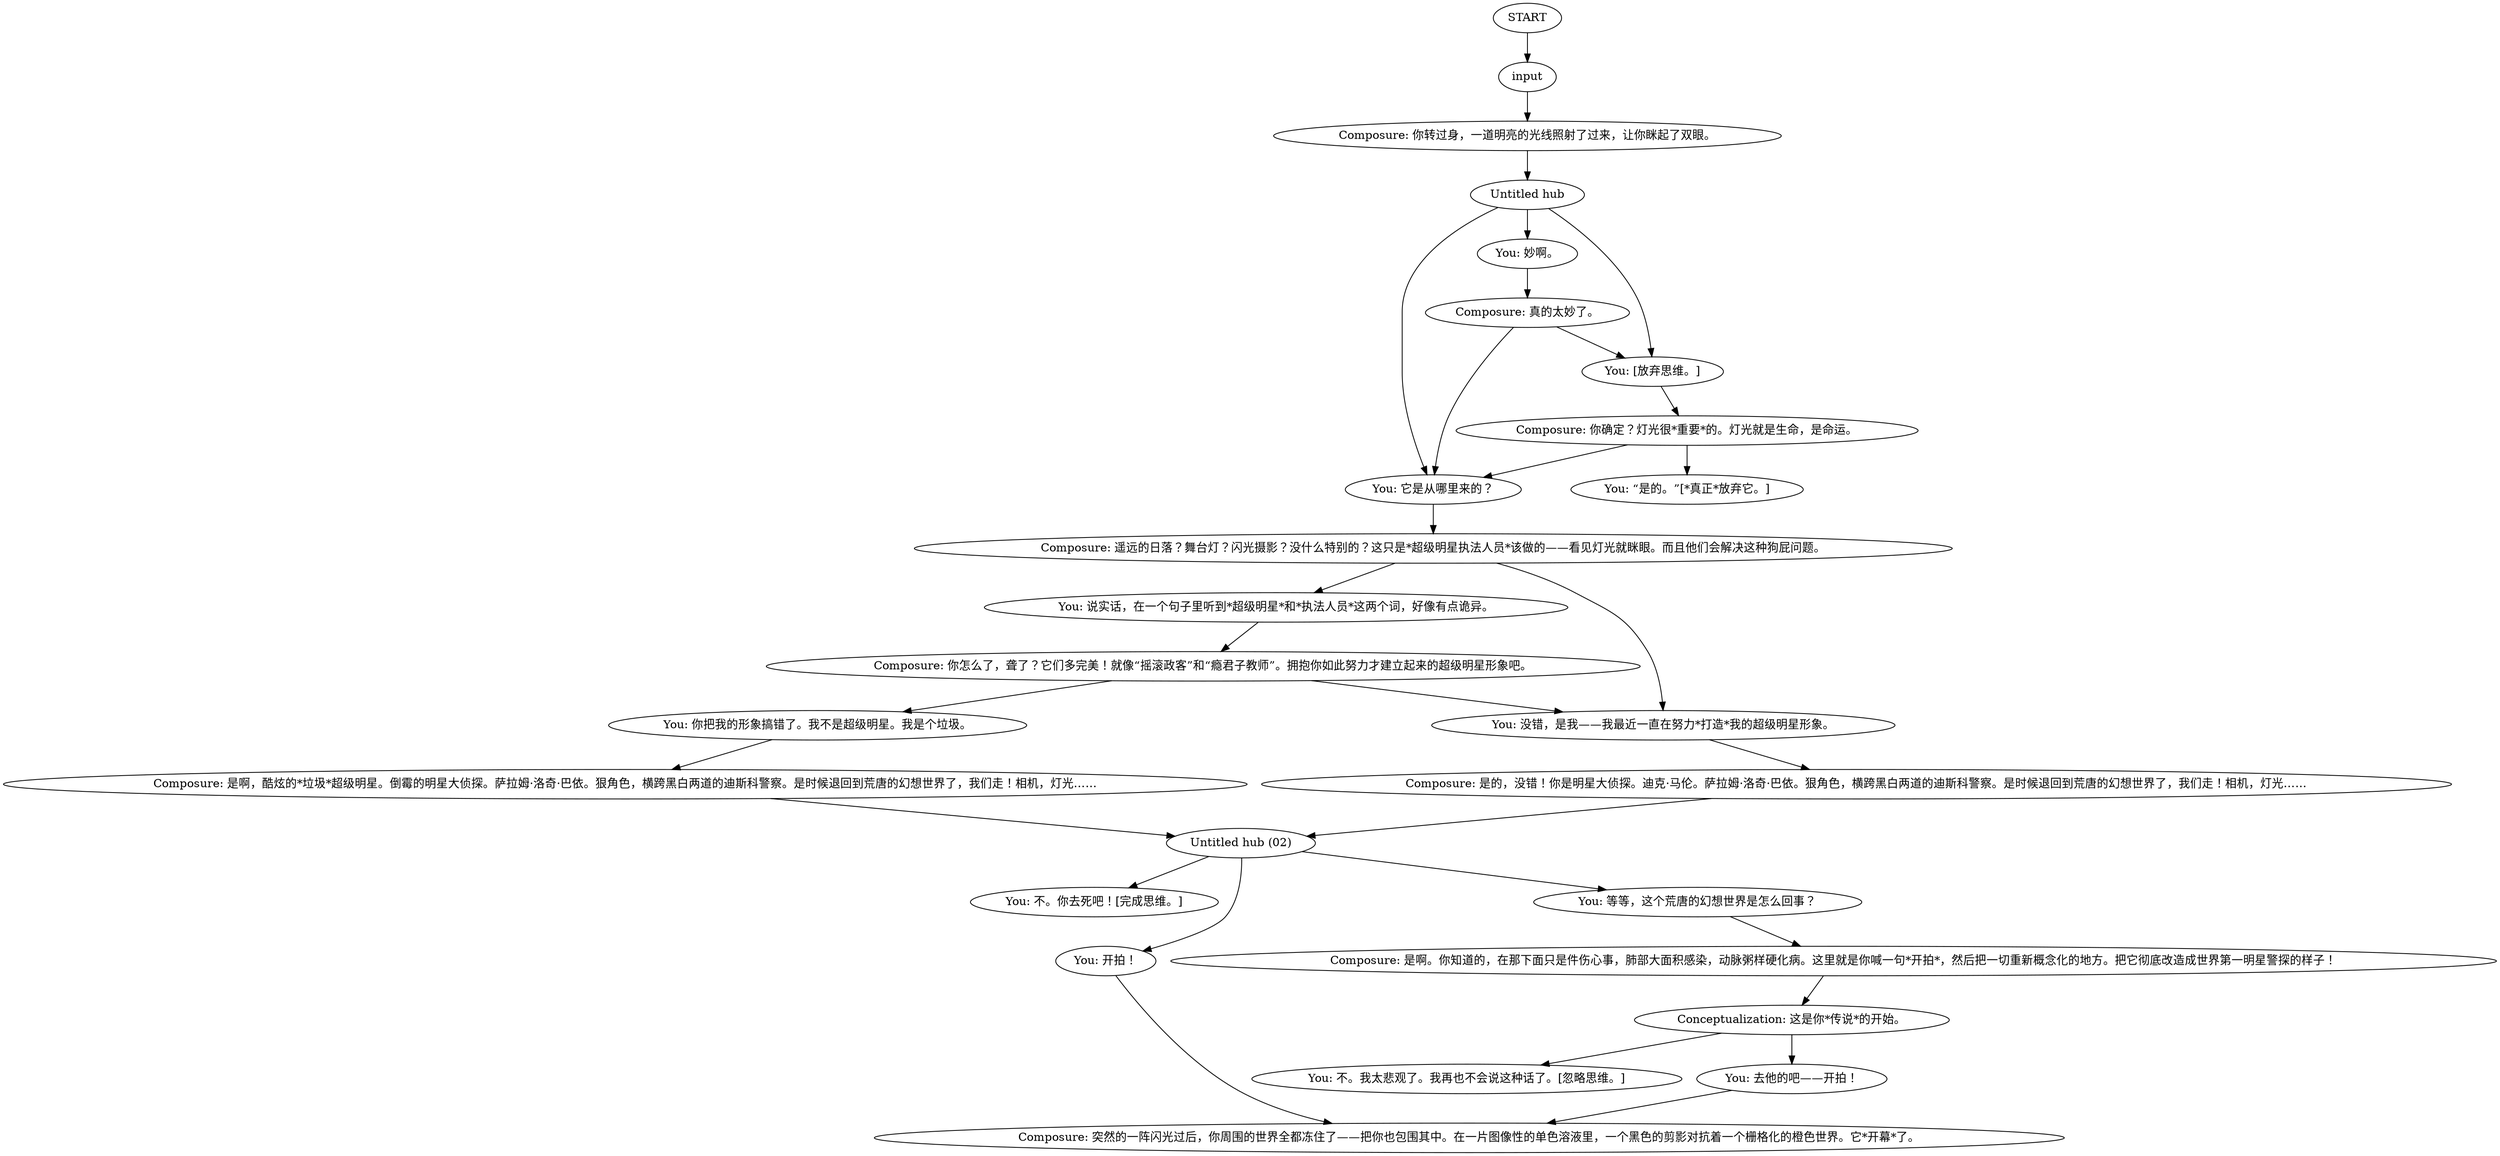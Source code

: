 # THOUGHT / SUPERSTAR COP
# Composure confirms that you're a Superstar Cop.
# ==================================================
digraph G {
	  0 [label="START"];
	  1 [label="input"];
	  2 [label="Untitled hub"];
	  3 [label="You: 不。我太悲观了。我再也不会说这种话了。[忽略思维。]"];
	  4 [label="You: 去他的吧——开拍！"];
	  5 [label="You: 说实话，在一个句子里听到*超级明星*和*执法人员*这两个词，好像有点诡异。"];
	  6 [label="Composure: 你确定？灯光很*重要*的。灯光就是生命，是命运。"];
	  7 [label="Composure: 突然的一阵闪光过后，你周围的世界全都冻住了——把你也包围其中。在一片图像性的单色溶液里，一个黑色的剪影对抗着一个栅格化的橙色世界。它*开幕*了。"];
	  8 [label="You: 不。你去死吧！[完成思维。]"];
	  9 [label="You: 它是从哪里来的？"];
	  10 [label="You: “是的。”[*真正*放弃它。]"];
	  12 [label="Composure: 真的太妙了。"];
	  13 [label="Composure: 是的，没错！你是明星大侦探。迪克·马伦。萨拉姆·洛奇·巴依。狠角色，横跨黑白两道的迪斯科警察。是时候退回到荒唐的幻想世界了，我们走！相机，灯光……"];
	  14 [label="You: 你把我的形象搞错了。我不是超级明星。我是个垃圾。"];
	  15 [label="Conceptualization: 这是你*传说*的开始。"];
	  16 [label="Composure: 遥远的日落？舞台灯？闪光摄影？没什么特别的？这只是*超级明星执法人员*该做的——看见灯光就眯眼。而且他们会解决这种狗屁问题。"];
	  17 [label="You: 等等，这个荒唐的幻想世界是怎么回事？"];
	  18 [label="Composure: 你转过身，一道明亮的光线照射了过来，让你眯起了双眼。"];
	  19 [label="You: 没错，是我——我最近一直在努力*打造*我的超级明星形象。"];
	  20 [label="You: [放弃思维。]"];
	  21 [label="Composure: 你怎么了，聋了？它们多完美！就像“摇滚政客”和“瘾君子教师”。拥抱你如此努力才建立起来的超级明星形象吧。"];
	  22 [label="Composure: 是啊。你知道的，在那下面只是件伤心事，肺部大面积感染，动脉粥样硬化病。这里就是你喊一句*开拍*，然后把一切重新概念化的地方。把它彻底改造成世界第一明星警探的样子！"];
	  23 [label="You: 妙啊。"];
	  24 [label="Composure: 是啊，酷炫的*垃圾*超级明星。倒霉的明星大侦探。萨拉姆·洛奇·巴依。狠角色，横跨黑白两道的迪斯科警察。是时候退回到荒唐的幻想世界了，我们走！相机，灯光……"];
	  25 [label="Untitled hub (02)"];
	  26 [label="You: 开拍！"];
	  0 -> 1
	  1 -> 18
	  2 -> 9
	  2 -> 20
	  2 -> 23
	  4 -> 7
	  5 -> 21
	  6 -> 9
	  6 -> 10
	  9 -> 16
	  12 -> 9
	  12 -> 20
	  13 -> 25
	  14 -> 24
	  15 -> 3
	  15 -> 4
	  16 -> 19
	  16 -> 5
	  17 -> 22
	  18 -> 2
	  19 -> 13
	  20 -> 6
	  21 -> 19
	  21 -> 14
	  22 -> 15
	  23 -> 12
	  24 -> 25
	  25 -> 8
	  25 -> 17
	  25 -> 26
	  26 -> 7
}

